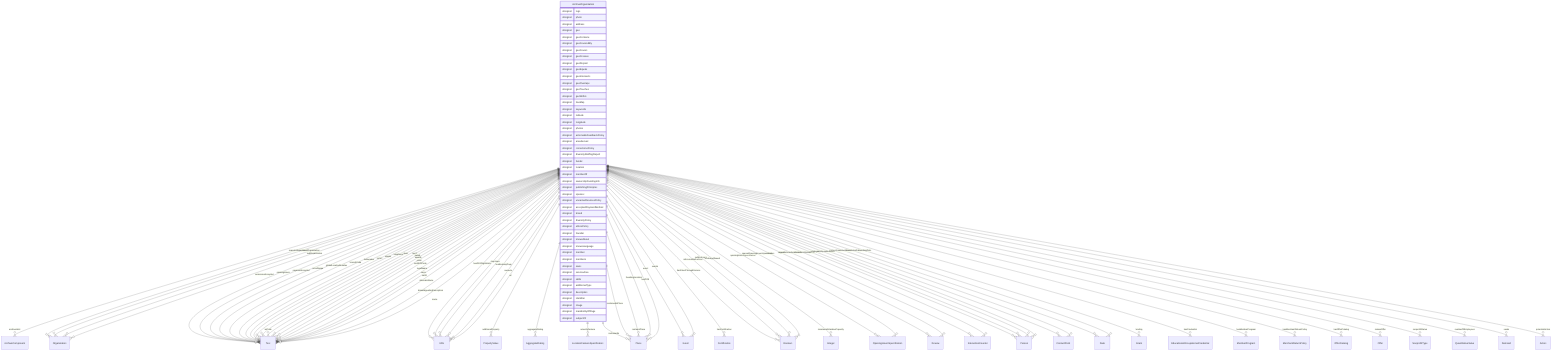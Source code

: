 erDiagram
ArchiveOrganization {
    stringList logo  
    stringList photo  
    stringList address  
    stringList geo  
    stringList geoContains  
    stringList geoCoveredBy  
    stringList geoCovers  
    stringList geoCrosses  
    stringList geoDisjoint  
    stringList geoEquals  
    stringList geoIntersects  
    stringList geoOverlaps  
    stringList geoTouches  
    stringList geoWithin  
    stringList hasMap  
    stringList keywords  
    stringList latitude  
    stringList longitude  
    stringList photos  
    stringList actionableFeedbackPolicy  
    stringList areaServed  
    stringList correctionsPolicy  
    stringList diversityStaffingReport  
    stringList funder  
    stringList location  
    stringList memberOf  
    stringList ownershipFundingInfo  
    stringList publishingPrinciples  
    stringList sponsor  
    stringList unnamedSourcesPolicy  
    stringList acceptedPaymentMethod  
    stringList brand  
    stringList diversityPolicy  
    stringList ethicsPolicy  
    stringList founder  
    stringList knowsAbout  
    stringList knowsLanguage  
    stringList member  
    stringList members  
    stringList owns  
    stringList serviceArea  
    stringList skills  
    stringList additionalType  
    stringList description  
    stringList identifier  
    stringList image  
    stringList mainEntityOfPage  
    stringList subjectOf  
}

ArchiveOrganization ||--}o ArchiveComponent : "archiveHeld"
ArchiveOrganization ||--}o Organization : "branchOf"
ArchiveOrganization ||--}o Text : "currenciesAccepted"
ArchiveOrganization ||--}o Text : "openingHours"
ArchiveOrganization ||--}o Text : "paymentAccepted"
ArchiveOrganization ||--}o Text : "priceRange"
ArchiveOrganization ||--}o Text : "globalLocationNumber"
ArchiveOrganization ||--}o URL : "hasGS1DigitalLink"
ArchiveOrganization ||--}o PropertyValue : "additionalProperty"
ArchiveOrganization ||--}o AggregateRating : "aggregateRating"
ArchiveOrganization ||--}o LocationFeatureSpecification : "amenityFeature"
ArchiveOrganization ||--}o Text : "branchCode"
ArchiveOrganization ||--}o Place : "containedIn"
ArchiveOrganization ||--}o Place : "containedInPlace"
ArchiveOrganization ||--}o Place : "containsPlace"
ArchiveOrganization ||--}o Event : "event"
ArchiveOrganization ||--}o Event : "events"
ArchiveOrganization ||--}o Text : "faxNumber"
ArchiveOrganization ||--}o Certification : "hasCertification"
ArchiveOrganization ||--}o Boolean : "hasDriveThroughService"
ArchiveOrganization ||--}o Boolean : "isAccessibleForFree"
ArchiveOrganization ||--}o Text : "isicV4"
ArchiveOrganization ||--}o URL : "map"
ArchiveOrganization ||--}o URL : "maps"
ArchiveOrganization ||--}o Integer : "maximumAttendeeCapacity"
ArchiveOrganization ||--}o OpeningHoursSpecification : "openingHoursSpecification"
ArchiveOrganization ||--}o Boolean : "publicAccess"
ArchiveOrganization ||--}o Review : "review"
ArchiveOrganization ||--}o Review : "reviews"
ArchiveOrganization ||--}o Text : "slogan"
ArchiveOrganization ||--}o Boolean : "smokingAllowed"
ArchiveOrganization ||--}o OpeningHoursSpecification : "specialOpeningHoursSpecification"
ArchiveOrganization ||--}o Text : "telephone"
ArchiveOrganization ||--}o URL : "tourBookingPage"
ArchiveOrganization ||--}o Text : "duns"
ArchiveOrganization ||--}o Text : "leiCode"
ArchiveOrganization ||--}o Text : "taxID"
ArchiveOrganization ||--}o InteractionCounter : "agentInteractionStatistic"
ArchiveOrganization ||--}o Person : "alumni"
ArchiveOrganization ||--}o Text : "award"
ArchiveOrganization ||--}o Text : "awards"
ArchiveOrganization ||--}o ContactPoint : "contactPoint"
ArchiveOrganization ||--}o ContactPoint : "contactPoints"
ArchiveOrganization ||--}o Organization : "department"
ArchiveOrganization ||--}o Date : "dissolutionDate"
ArchiveOrganization ||--}o Text : "email"
ArchiveOrganization ||--}o Person : "employee"
ArchiveOrganization ||--}o Person : "employees"
ArchiveOrganization ||--}o Person : "founders"
ArchiveOrganization ||--}o Date : "foundingDate"
ArchiveOrganization ||--}o Place : "foundingLocation"
ArchiveOrganization ||--}o Grant : "funding"
ArchiveOrganization ||--}o EducationalOccupationalCredential : "hasCredential"
ArchiveOrganization ||--}o MemberProgram : "hasMemberProgram"
ArchiveOrganization ||--}o MerchantReturnPolicy : "hasMerchantReturnPolicy"
ArchiveOrganization ||--}o OfferCatalog : "hasOfferCatalog"
ArchiveOrganization ||--}o Place : "hasPOS"
ArchiveOrganization ||--}o InteractionCounter : "interactionStatistic"
ArchiveOrganization ||--}o Text : "iso6523Code"
ArchiveOrganization ||--}o Text : "legalName"
ArchiveOrganization ||--}o Offer : "makesOffer"
ArchiveOrganization ||--}o Text : "naics"
ArchiveOrganization ||--}o NonprofitType : "nonprofitStatus"
ArchiveOrganization ||--}o QuantitativeValue : "numberOfEmployees"
ArchiveOrganization ||--}o Organization : "parentOrganization"
ArchiveOrganization ||--}o Demand : "seeks"
ArchiveOrganization ||--}o Organization : "subOrganization"
ArchiveOrganization ||--}o Text : "vatID"
ArchiveOrganization ||--}o Text : "alternateName"
ArchiveOrganization ||--}o Text : "disambiguatingDescription"
ArchiveOrganization ||--}o Text : "name"
ArchiveOrganization ||--}o URL : "sameAs"
ArchiveOrganization ||--}o Action : "potentialAction"
ArchiveOrganization ||--}o URL : "url"